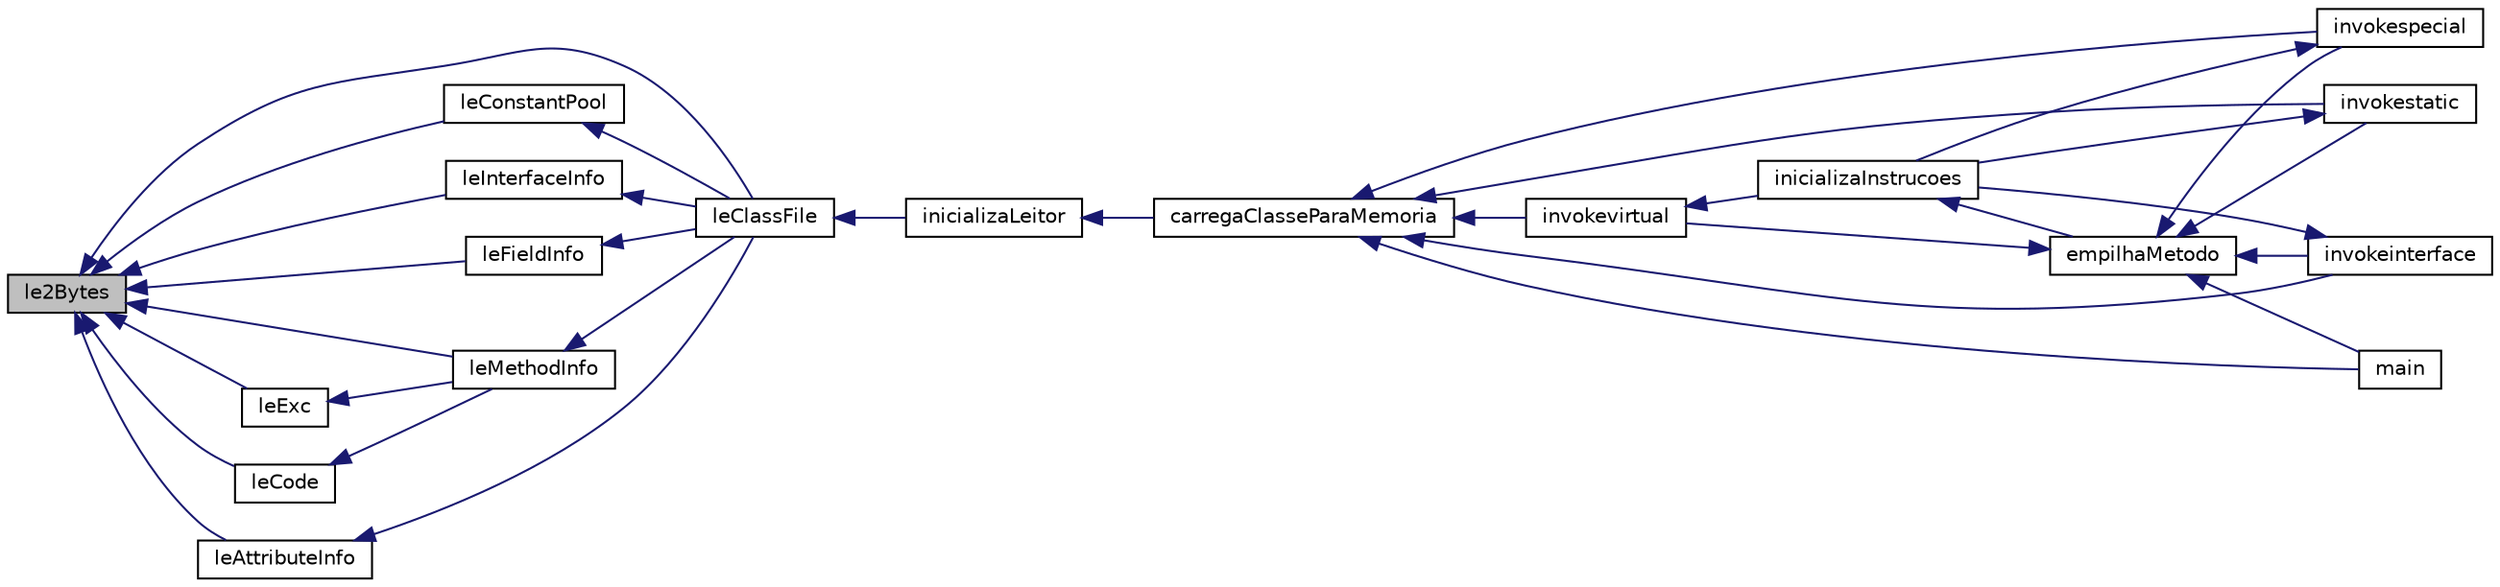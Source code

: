 digraph "le2Bytes"
{
 // INTERACTIVE_SVG=YES
  edge [fontname="Helvetica",fontsize="10",labelfontname="Helvetica",labelfontsize="10"];
  node [fontname="Helvetica",fontsize="10",shape=record];
  rankdir="LR";
  Node53 [label="le2Bytes",height=0.2,width=0.4,color="black", fillcolor="grey75", style="filled", fontcolor="black"];
  Node53 -> Node54 [dir="back",color="midnightblue",fontsize="10",style="solid"];
  Node54 [label="leClassFile",height=0.2,width=0.4,color="black", fillcolor="white", style="filled",URL="$leitor_8h.html#a6c4f68e13e23b5765be0187a0cd1e1bf"];
  Node54 -> Node55 [dir="back",color="midnightblue",fontsize="10",style="solid"];
  Node55 [label="inicializaLeitor",height=0.2,width=0.4,color="black", fillcolor="white", style="filled",URL="$leitor_8h.html#a658f67ed6a3ca72248e7cc0eaba67ba5"];
  Node55 -> Node56 [dir="back",color="midnightblue",fontsize="10",style="solid"];
  Node56 [label="carregaClasseParaMemoria",height=0.2,width=0.4,color="black", fillcolor="white", style="filled",URL="$carregador_8h.html#a6be3551b88a5154690e9e147217ca181"];
  Node56 -> Node57 [dir="back",color="midnightblue",fontsize="10",style="solid"];
  Node57 [label="invokevirtual",height=0.2,width=0.4,color="black", fillcolor="white", style="filled",URL="$instrucao_8h.html#a78801a57dd7317b58754d741e22607a7"];
  Node57 -> Node58 [dir="back",color="midnightblue",fontsize="10",style="solid"];
  Node58 [label="inicializaInstrucoes",height=0.2,width=0.4,color="black", fillcolor="white", style="filled",URL="$instrucao_8h.html#a308f4b87fb42ab5a62790c0127003ebe"];
  Node58 -> Node59 [dir="back",color="midnightblue",fontsize="10",style="solid"];
  Node59 [label="empilhaMetodo",height=0.2,width=0.4,color="black", fillcolor="white", style="filled",URL="$metodo_8h.html#a68acc5b3f2238f62b7d0ee50964183c1"];
  Node59 -> Node57 [dir="back",color="midnightblue",fontsize="10",style="solid"];
  Node59 -> Node60 [dir="back",color="midnightblue",fontsize="10",style="solid"];
  Node60 [label="invokespecial",height=0.2,width=0.4,color="black", fillcolor="white", style="filled",URL="$instrucao_8h.html#aea396d65920fd2046b81c2b5742f8fc2"];
  Node60 -> Node58 [dir="back",color="midnightblue",fontsize="10",style="solid"];
  Node59 -> Node61 [dir="back",color="midnightblue",fontsize="10",style="solid"];
  Node61 [label="invokestatic",height=0.2,width=0.4,color="black", fillcolor="white", style="filled",URL="$instrucao_8h.html#a99b74fdcaa5d59615718fc49f4cb1bf2"];
  Node61 -> Node58 [dir="back",color="midnightblue",fontsize="10",style="solid"];
  Node59 -> Node62 [dir="back",color="midnightblue",fontsize="10",style="solid"];
  Node62 [label="invokeinterface",height=0.2,width=0.4,color="black", fillcolor="white", style="filled",URL="$instrucao_8h.html#a04465c61aa4c123ce79dc562244e7af8"];
  Node62 -> Node58 [dir="back",color="midnightblue",fontsize="10",style="solid"];
  Node59 -> Node63 [dir="back",color="midnightblue",fontsize="10",style="solid"];
  Node63 [label="main",height=0.2,width=0.4,color="black", fillcolor="white", style="filled",URL="$main_8c.html#a0ddf1224851353fc92bfbff6f499fa97"];
  Node56 -> Node60 [dir="back",color="midnightblue",fontsize="10",style="solid"];
  Node56 -> Node61 [dir="back",color="midnightblue",fontsize="10",style="solid"];
  Node56 -> Node62 [dir="back",color="midnightblue",fontsize="10",style="solid"];
  Node56 -> Node63 [dir="back",color="midnightblue",fontsize="10",style="solid"];
  Node53 -> Node64 [dir="back",color="midnightblue",fontsize="10",style="solid"];
  Node64 [label="leConstantPool",height=0.2,width=0.4,color="black", fillcolor="white", style="filled",URL="$leitor_8h.html#a9b40cc38171f10524e7b5ff37f67a2c2"];
  Node64 -> Node54 [dir="back",color="midnightblue",fontsize="10",style="solid"];
  Node53 -> Node65 [dir="back",color="midnightblue",fontsize="10",style="solid"];
  Node65 [label="leInterfaceInfo",height=0.2,width=0.4,color="black", fillcolor="white", style="filled",URL="$leitor_8h.html#a776579b8fdeab9f042ac52193a587269"];
  Node65 -> Node54 [dir="back",color="midnightblue",fontsize="10",style="solid"];
  Node53 -> Node66 [dir="back",color="midnightblue",fontsize="10",style="solid"];
  Node66 [label="leFieldInfo",height=0.2,width=0.4,color="black", fillcolor="white", style="filled",URL="$leitor_8h.html#ac6b98a9881dc2cf0dfc83e3674129536"];
  Node66 -> Node54 [dir="back",color="midnightblue",fontsize="10",style="solid"];
  Node53 -> Node67 [dir="back",color="midnightblue",fontsize="10",style="solid"];
  Node67 [label="leMethodInfo",height=0.2,width=0.4,color="black", fillcolor="white", style="filled",URL="$leitor_8h.html#a65640b48b47bed299da6129adf80c472"];
  Node67 -> Node54 [dir="back",color="midnightblue",fontsize="10",style="solid"];
  Node53 -> Node68 [dir="back",color="midnightblue",fontsize="10",style="solid"];
  Node68 [label="leAttributeInfo",height=0.2,width=0.4,color="black", fillcolor="white", style="filled",URL="$leitor_8h.html#a545e322073fac16d991309e76b56f075"];
  Node68 -> Node54 [dir="back",color="midnightblue",fontsize="10",style="solid"];
  Node53 -> Node69 [dir="back",color="midnightblue",fontsize="10",style="solid"];
  Node69 [label="leExc",height=0.2,width=0.4,color="black", fillcolor="white", style="filled",URL="$leitor_8h.html#ab959f4eb63ed8cea6502938660900e2b"];
  Node69 -> Node67 [dir="back",color="midnightblue",fontsize="10",style="solid"];
  Node53 -> Node70 [dir="back",color="midnightblue",fontsize="10",style="solid"];
  Node70 [label="leCode",height=0.2,width=0.4,color="black", fillcolor="white", style="filled",URL="$leitor_8h.html#ad16fbcf0c0b1e099da4be9bade95d340"];
  Node70 -> Node67 [dir="back",color="midnightblue",fontsize="10",style="solid"];
}
